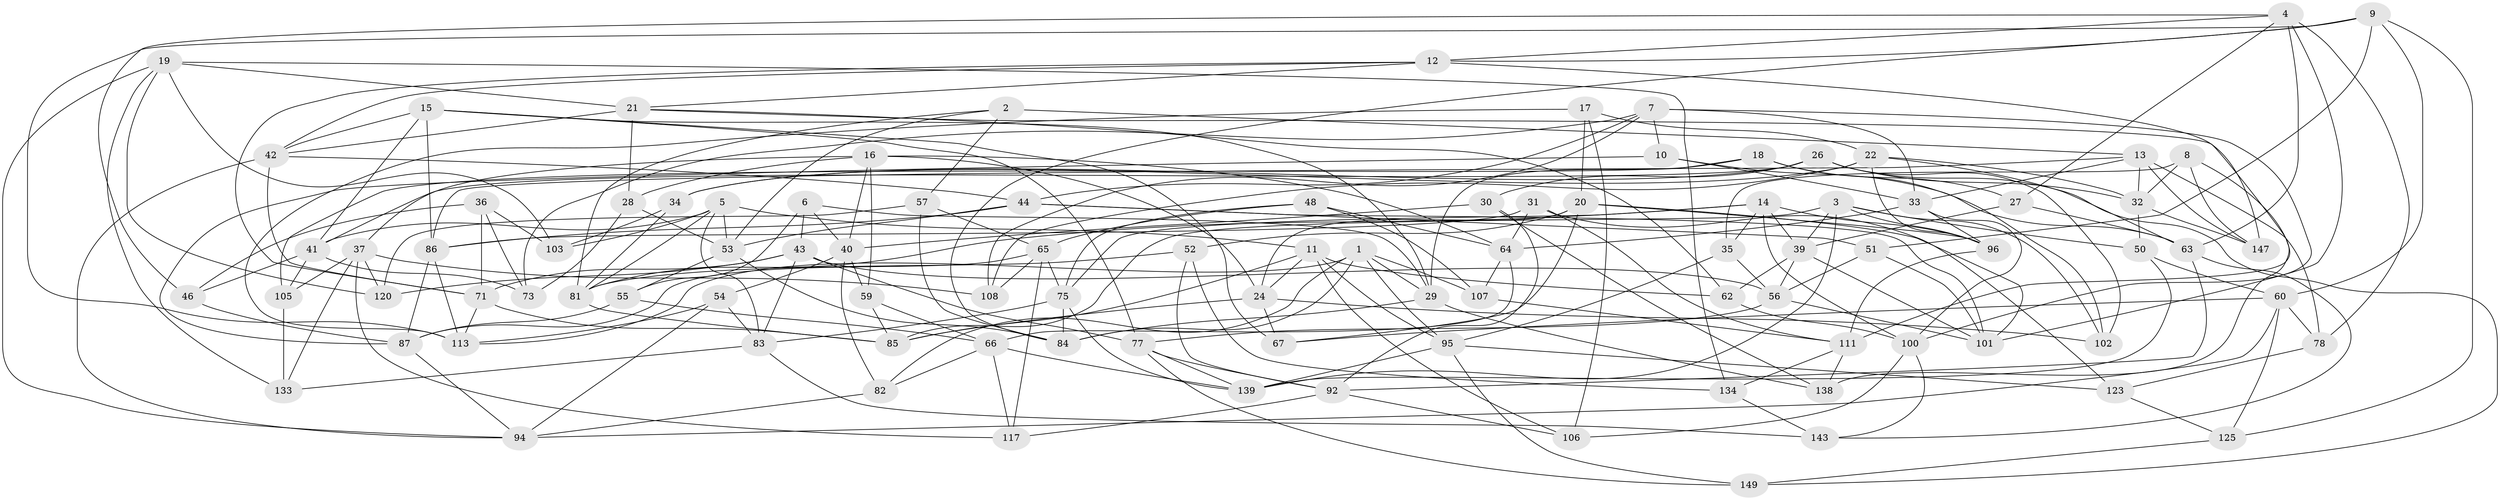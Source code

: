 // original degree distribution, {4: 1.0}
// Generated by graph-tools (version 1.1) at 2025/11/02/27/25 16:11:44]
// undirected, 96 vertices, 245 edges
graph export_dot {
graph [start="1"]
  node [color=gray90,style=filled];
  1 [super="+47"];
  2;
  3 [super="+126"];
  4 [super="+80"];
  5 [super="+91"];
  6;
  7 [super="+23"];
  8;
  9 [super="+132"];
  10;
  11 [super="+70"];
  12 [super="+129"];
  13 [super="+99"];
  14 [super="+58"];
  15 [super="+119"];
  16 [super="+45"];
  17;
  18;
  19 [super="+115"];
  20 [super="+61"];
  21 [super="+104"];
  22 [super="+25"];
  24 [super="+76"];
  26 [super="+49"];
  27;
  28;
  29 [super="+72"];
  30;
  31;
  32 [super="+109"];
  33 [super="+79"];
  34;
  35;
  36;
  37 [super="+38"];
  39 [super="+114"];
  40 [super="+89"];
  41 [super="+127"];
  42 [super="+68"];
  43 [super="+74"];
  44 [super="+69"];
  46;
  48;
  50;
  51;
  52;
  53 [super="+128"];
  54;
  55;
  56 [super="+112"];
  57;
  59;
  60 [super="+131"];
  62;
  63 [super="+88"];
  64 [super="+118"];
  65 [super="+124"];
  66 [super="+90"];
  67;
  71 [super="+148"];
  73;
  75 [super="+98"];
  77 [super="+97"];
  78;
  81 [super="+110"];
  82;
  83 [super="+136"];
  84 [super="+135"];
  85 [super="+146"];
  86 [super="+145"];
  87 [super="+93"];
  92 [super="+137"];
  94 [super="+122"];
  95 [super="+144"];
  96 [super="+141"];
  100 [super="+142"];
  101 [super="+130"];
  102;
  103;
  105;
  106;
  107;
  108;
  111 [super="+121"];
  113 [super="+116"];
  117;
  120;
  123;
  125;
  133;
  134;
  138;
  139 [super="+140"];
  143;
  147;
  149;
  1 -- 95;
  1 -- 82;
  1 -- 29;
  1 -- 107;
  1 -- 84;
  1 -- 113;
  2 -- 13;
  2 -- 57;
  2 -- 53;
  2 -- 81;
  3 -- 102;
  3 -- 96;
  3 -- 50;
  3 -- 139;
  3 -- 85;
  3 -- 39;
  4 -- 78;
  4 -- 12;
  4 -- 101;
  4 -- 27;
  4 -- 46;
  4 -- 63;
  5 -- 83;
  5 -- 53;
  5 -- 11;
  5 -- 81;
  5 -- 103;
  5 -- 41;
  6 -- 55;
  6 -- 29;
  6 -- 40;
  6 -- 43;
  7 -- 108;
  7 -- 44;
  7 -- 100;
  7 -- 73;
  7 -- 10;
  7 -- 33;
  8 -- 35;
  8 -- 138;
  8 -- 147;
  8 -- 32;
  9 -- 113;
  9 -- 125;
  9 -- 12;
  9 -- 51;
  9 -- 60;
  9 -- 84;
  10 -- 63;
  10 -- 33;
  10 -- 87;
  11 -- 85;
  11 -- 95;
  11 -- 62;
  11 -- 24;
  11 -- 106;
  12 -- 147;
  12 -- 71;
  12 -- 42;
  12 -- 21;
  13 -- 147;
  13 -- 86;
  13 -- 32;
  13 -- 78;
  13 -- 33;
  14 -- 100;
  14 -- 39;
  14 -- 81;
  14 -- 75;
  14 -- 35;
  14 -- 96;
  15 -- 77;
  15 -- 67;
  15 -- 42;
  15 -- 29;
  15 -- 41;
  15 -- 86;
  16 -- 37;
  16 -- 28;
  16 -- 64;
  16 -- 24;
  16 -- 40;
  16 -- 59;
  17 -- 22;
  17 -- 106;
  17 -- 20;
  17 -- 113;
  18 -- 27;
  18 -- 105;
  18 -- 102;
  18 -- 29;
  19 -- 120;
  19 -- 133;
  19 -- 134;
  19 -- 103;
  19 -- 94;
  19 -- 21;
  20 -- 52;
  20 -- 101;
  20 -- 24;
  20 -- 96;
  20 -- 67;
  21 -- 28;
  21 -- 62;
  21 -- 42;
  21 -- 111;
  22 -- 63;
  22 -- 96;
  22 -- 32;
  22 -- 34;
  22 -- 108;
  24 -- 67;
  24 -- 102;
  24 -- 85;
  26 -- 102;
  26 -- 32;
  26 -- 41;
  26 -- 34;
  26 -- 149;
  26 -- 30;
  27 -- 63;
  27 -- 39;
  28 -- 73;
  28 -- 53;
  29 -- 138;
  29 -- 84;
  30 -- 138;
  30 -- 92;
  30 -- 40;
  31 -- 123;
  31 -- 111;
  31 -- 86;
  31 -- 64;
  32 -- 50;
  32 -- 147;
  33 -- 100;
  33 -- 64;
  33 -- 96;
  34 -- 103;
  34 -- 81;
  35 -- 56;
  35 -- 95;
  36 -- 73;
  36 -- 71;
  36 -- 103;
  36 -- 46;
  37 -- 108;
  37 -- 117;
  37 -- 120;
  37 -- 105;
  37 -- 133;
  39 -- 62;
  39 -- 101;
  39 -- 56;
  40 -- 54;
  40 -- 82;
  40 -- 59;
  41 -- 73;
  41 -- 46;
  41 -- 105;
  42 -- 44;
  42 -- 94;
  42 -- 71;
  43 -- 120;
  43 -- 56;
  43 -- 83;
  43 -- 77;
  43 -- 71;
  44 -- 51;
  44 -- 101;
  44 -- 53;
  44 -- 86;
  46 -- 87;
  48 -- 107;
  48 -- 65;
  48 -- 64;
  48 -- 75;
  50 -- 139;
  50 -- 60;
  51 -- 56;
  51 -- 101;
  52 -- 134;
  52 -- 92;
  52 -- 81;
  53 -- 55;
  53 -- 84;
  54 -- 94;
  54 -- 83;
  54 -- 113;
  55 -- 66;
  55 -- 87;
  56 -- 77;
  56 -- 101;
  57 -- 65;
  57 -- 120;
  57 -- 84;
  59 -- 66;
  59 -- 85;
  60 -- 67;
  60 -- 125;
  60 -- 78;
  60 -- 94;
  62 -- 100;
  63 -- 143;
  63 -- 92;
  64 -- 107;
  64 -- 66;
  65 -- 108;
  65 -- 117;
  65 -- 87;
  65 -- 75;
  66 -- 82;
  66 -- 117;
  66 -- 139;
  71 -- 85;
  71 -- 113;
  75 -- 84;
  75 -- 83;
  75 -- 139;
  77 -- 92;
  77 -- 149;
  77 -- 139;
  78 -- 123;
  81 -- 85;
  82 -- 94;
  83 -- 143;
  83 -- 133;
  86 -- 87;
  86 -- 113;
  87 -- 94;
  92 -- 106;
  92 -- 117;
  95 -- 123;
  95 -- 149;
  95 -- 139;
  96 -- 111;
  100 -- 106;
  100 -- 143;
  105 -- 133;
  107 -- 111;
  111 -- 138;
  111 -- 134;
  123 -- 125;
  125 -- 149;
  134 -- 143;
}
